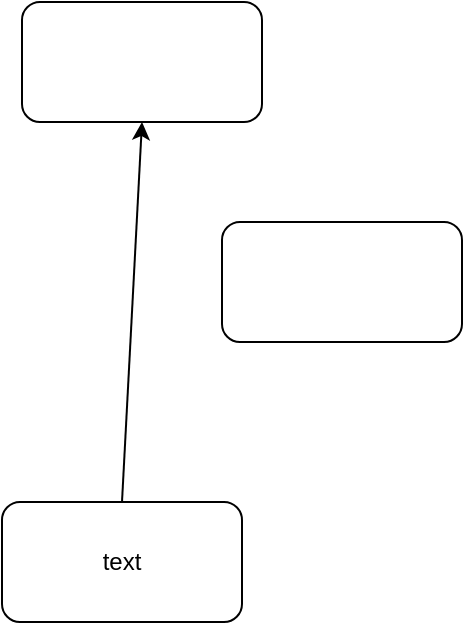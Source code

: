 <mxfile version="20.2.0" type="github">
  <diagram id="_8DBPzHePGR4_jfvsDrX" name="Page-1">
    <mxGraphModel dx="1426" dy="826" grid="1" gridSize="10" guides="1" tooltips="1" connect="1" arrows="1" fold="1" page="1" pageScale="1" pageWidth="827" pageHeight="1169" math="0" shadow="0">
      <root>
        <mxCell id="0" />
        <mxCell id="1" parent="0" />
        <mxCell id="tNEXJriSwdDWN5zLf1TT-1" value="" style="rounded=1;whiteSpace=wrap;html=1;" vertex="1" parent="1">
          <mxGeometry x="350" y="290" width="120" height="60" as="geometry" />
        </mxCell>
        <mxCell id="tNEXJriSwdDWN5zLf1TT-2" value="" style="rounded=1;whiteSpace=wrap;html=1;" vertex="1" parent="1">
          <mxGeometry x="250" y="180" width="120" height="60" as="geometry" />
        </mxCell>
        <mxCell id="tNEXJriSwdDWN5zLf1TT-3" value="text" style="rounded=1;whiteSpace=wrap;html=1;" vertex="1" parent="1">
          <mxGeometry x="240" y="430" width="120" height="60" as="geometry" />
        </mxCell>
        <mxCell id="tNEXJriSwdDWN5zLf1TT-4" value="" style="endArrow=classic;html=1;rounded=0;exitX=0.5;exitY=0;exitDx=0;exitDy=0;entryX=0.5;entryY=1;entryDx=0;entryDy=0;" edge="1" parent="1" source="tNEXJriSwdDWN5zLf1TT-3" target="tNEXJriSwdDWN5zLf1TT-2">
          <mxGeometry width="50" height="50" relative="1" as="geometry">
            <mxPoint x="390" y="350" as="sourcePoint" />
            <mxPoint x="440" y="300" as="targetPoint" />
          </mxGeometry>
        </mxCell>
      </root>
    </mxGraphModel>
  </diagram>
</mxfile>
